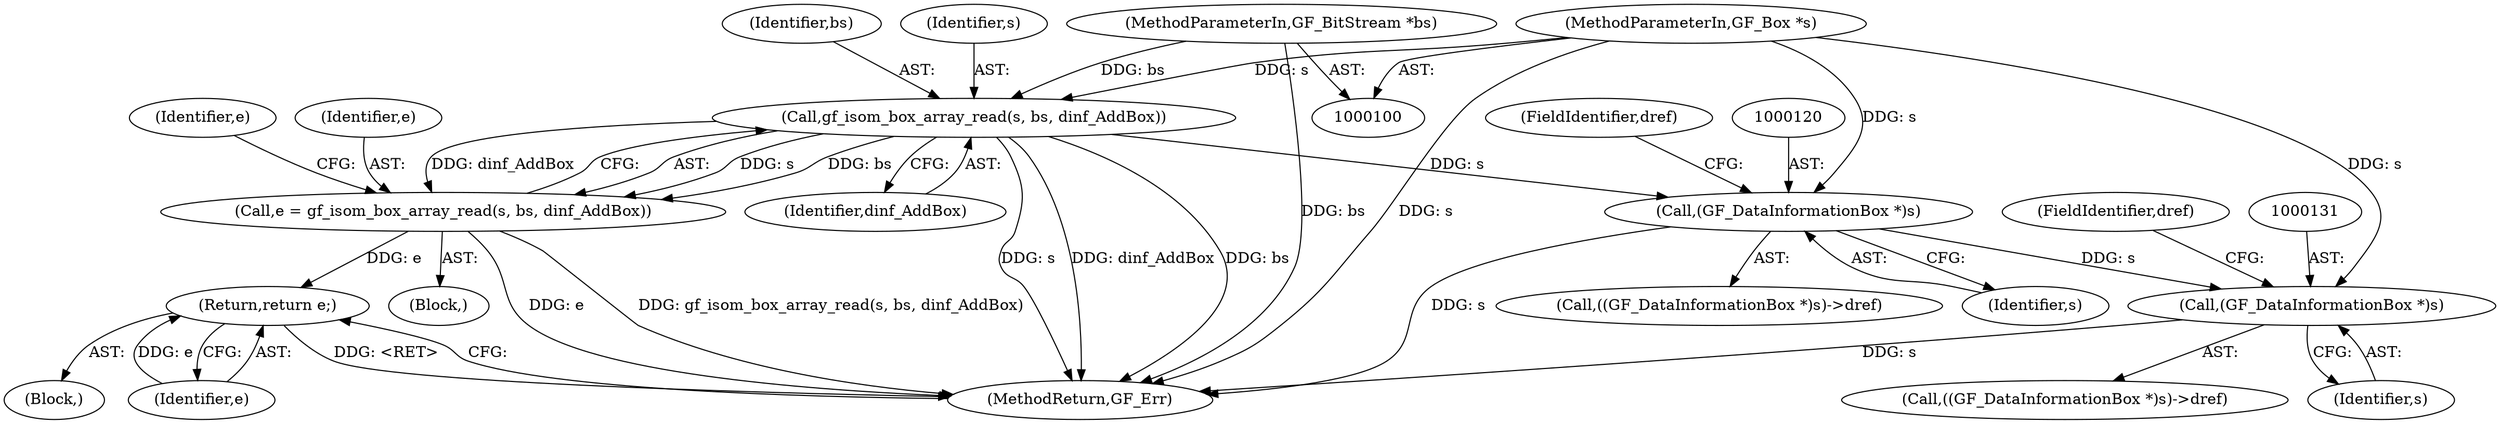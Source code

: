 digraph "1_gpac_d2371b4b204f0a3c0af51ad4e9b491144dd1225c@API" {
"1000107" [label="(Call,gf_isom_box_array_read(s, bs, dinf_AddBox))"];
"1000101" [label="(MethodParameterIn,GF_Box *s)"];
"1000102" [label="(MethodParameterIn,GF_BitStream *bs)"];
"1000105" [label="(Call,e = gf_isom_box_array_read(s, bs, dinf_AddBox))"];
"1000114" [label="(Return,return e;)"];
"1000119" [label="(Call,(GF_DataInformationBox *)s)"];
"1000130" [label="(Call,(GF_DataInformationBox *)s)"];
"1000112" [label="(Identifier,e)"];
"1000107" [label="(Call,gf_isom_box_array_read(s, bs, dinf_AddBox))"];
"1000121" [label="(Identifier,s)"];
"1000129" [label="(Call,((GF_DataInformationBox *)s)->dref)"];
"1000114" [label="(Return,return e;)"];
"1000109" [label="(Identifier,bs)"];
"1000101" [label="(MethodParameterIn,GF_Box *s)"];
"1000105" [label="(Call,e = gf_isom_box_array_read(s, bs, dinf_AddBox))"];
"1000113" [label="(Block,)"];
"1000110" [label="(Identifier,dinf_AddBox)"];
"1000102" [label="(MethodParameterIn,GF_BitStream *bs)"];
"1000119" [label="(Call,(GF_DataInformationBox *)s)"];
"1000115" [label="(Identifier,e)"];
"1000133" [label="(FieldIdentifier,dref)"];
"1000140" [label="(MethodReturn,GF_Err)"];
"1000118" [label="(Call,((GF_DataInformationBox *)s)->dref)"];
"1000108" [label="(Identifier,s)"];
"1000122" [label="(FieldIdentifier,dref)"];
"1000106" [label="(Identifier,e)"];
"1000132" [label="(Identifier,s)"];
"1000130" [label="(Call,(GF_DataInformationBox *)s)"];
"1000103" [label="(Block,)"];
"1000107" -> "1000105"  [label="AST: "];
"1000107" -> "1000110"  [label="CFG: "];
"1000108" -> "1000107"  [label="AST: "];
"1000109" -> "1000107"  [label="AST: "];
"1000110" -> "1000107"  [label="AST: "];
"1000105" -> "1000107"  [label="CFG: "];
"1000107" -> "1000140"  [label="DDG: s"];
"1000107" -> "1000140"  [label="DDG: dinf_AddBox"];
"1000107" -> "1000140"  [label="DDG: bs"];
"1000107" -> "1000105"  [label="DDG: s"];
"1000107" -> "1000105"  [label="DDG: bs"];
"1000107" -> "1000105"  [label="DDG: dinf_AddBox"];
"1000101" -> "1000107"  [label="DDG: s"];
"1000102" -> "1000107"  [label="DDG: bs"];
"1000107" -> "1000119"  [label="DDG: s"];
"1000101" -> "1000100"  [label="AST: "];
"1000101" -> "1000140"  [label="DDG: s"];
"1000101" -> "1000119"  [label="DDG: s"];
"1000101" -> "1000130"  [label="DDG: s"];
"1000102" -> "1000100"  [label="AST: "];
"1000102" -> "1000140"  [label="DDG: bs"];
"1000105" -> "1000103"  [label="AST: "];
"1000106" -> "1000105"  [label="AST: "];
"1000112" -> "1000105"  [label="CFG: "];
"1000105" -> "1000140"  [label="DDG: gf_isom_box_array_read(s, bs, dinf_AddBox)"];
"1000105" -> "1000140"  [label="DDG: e"];
"1000105" -> "1000114"  [label="DDG: e"];
"1000114" -> "1000113"  [label="AST: "];
"1000114" -> "1000115"  [label="CFG: "];
"1000115" -> "1000114"  [label="AST: "];
"1000140" -> "1000114"  [label="CFG: "];
"1000114" -> "1000140"  [label="DDG: <RET>"];
"1000115" -> "1000114"  [label="DDG: e"];
"1000119" -> "1000118"  [label="AST: "];
"1000119" -> "1000121"  [label="CFG: "];
"1000120" -> "1000119"  [label="AST: "];
"1000121" -> "1000119"  [label="AST: "];
"1000122" -> "1000119"  [label="CFG: "];
"1000119" -> "1000140"  [label="DDG: s"];
"1000119" -> "1000130"  [label="DDG: s"];
"1000130" -> "1000129"  [label="AST: "];
"1000130" -> "1000132"  [label="CFG: "];
"1000131" -> "1000130"  [label="AST: "];
"1000132" -> "1000130"  [label="AST: "];
"1000133" -> "1000130"  [label="CFG: "];
"1000130" -> "1000140"  [label="DDG: s"];
}
